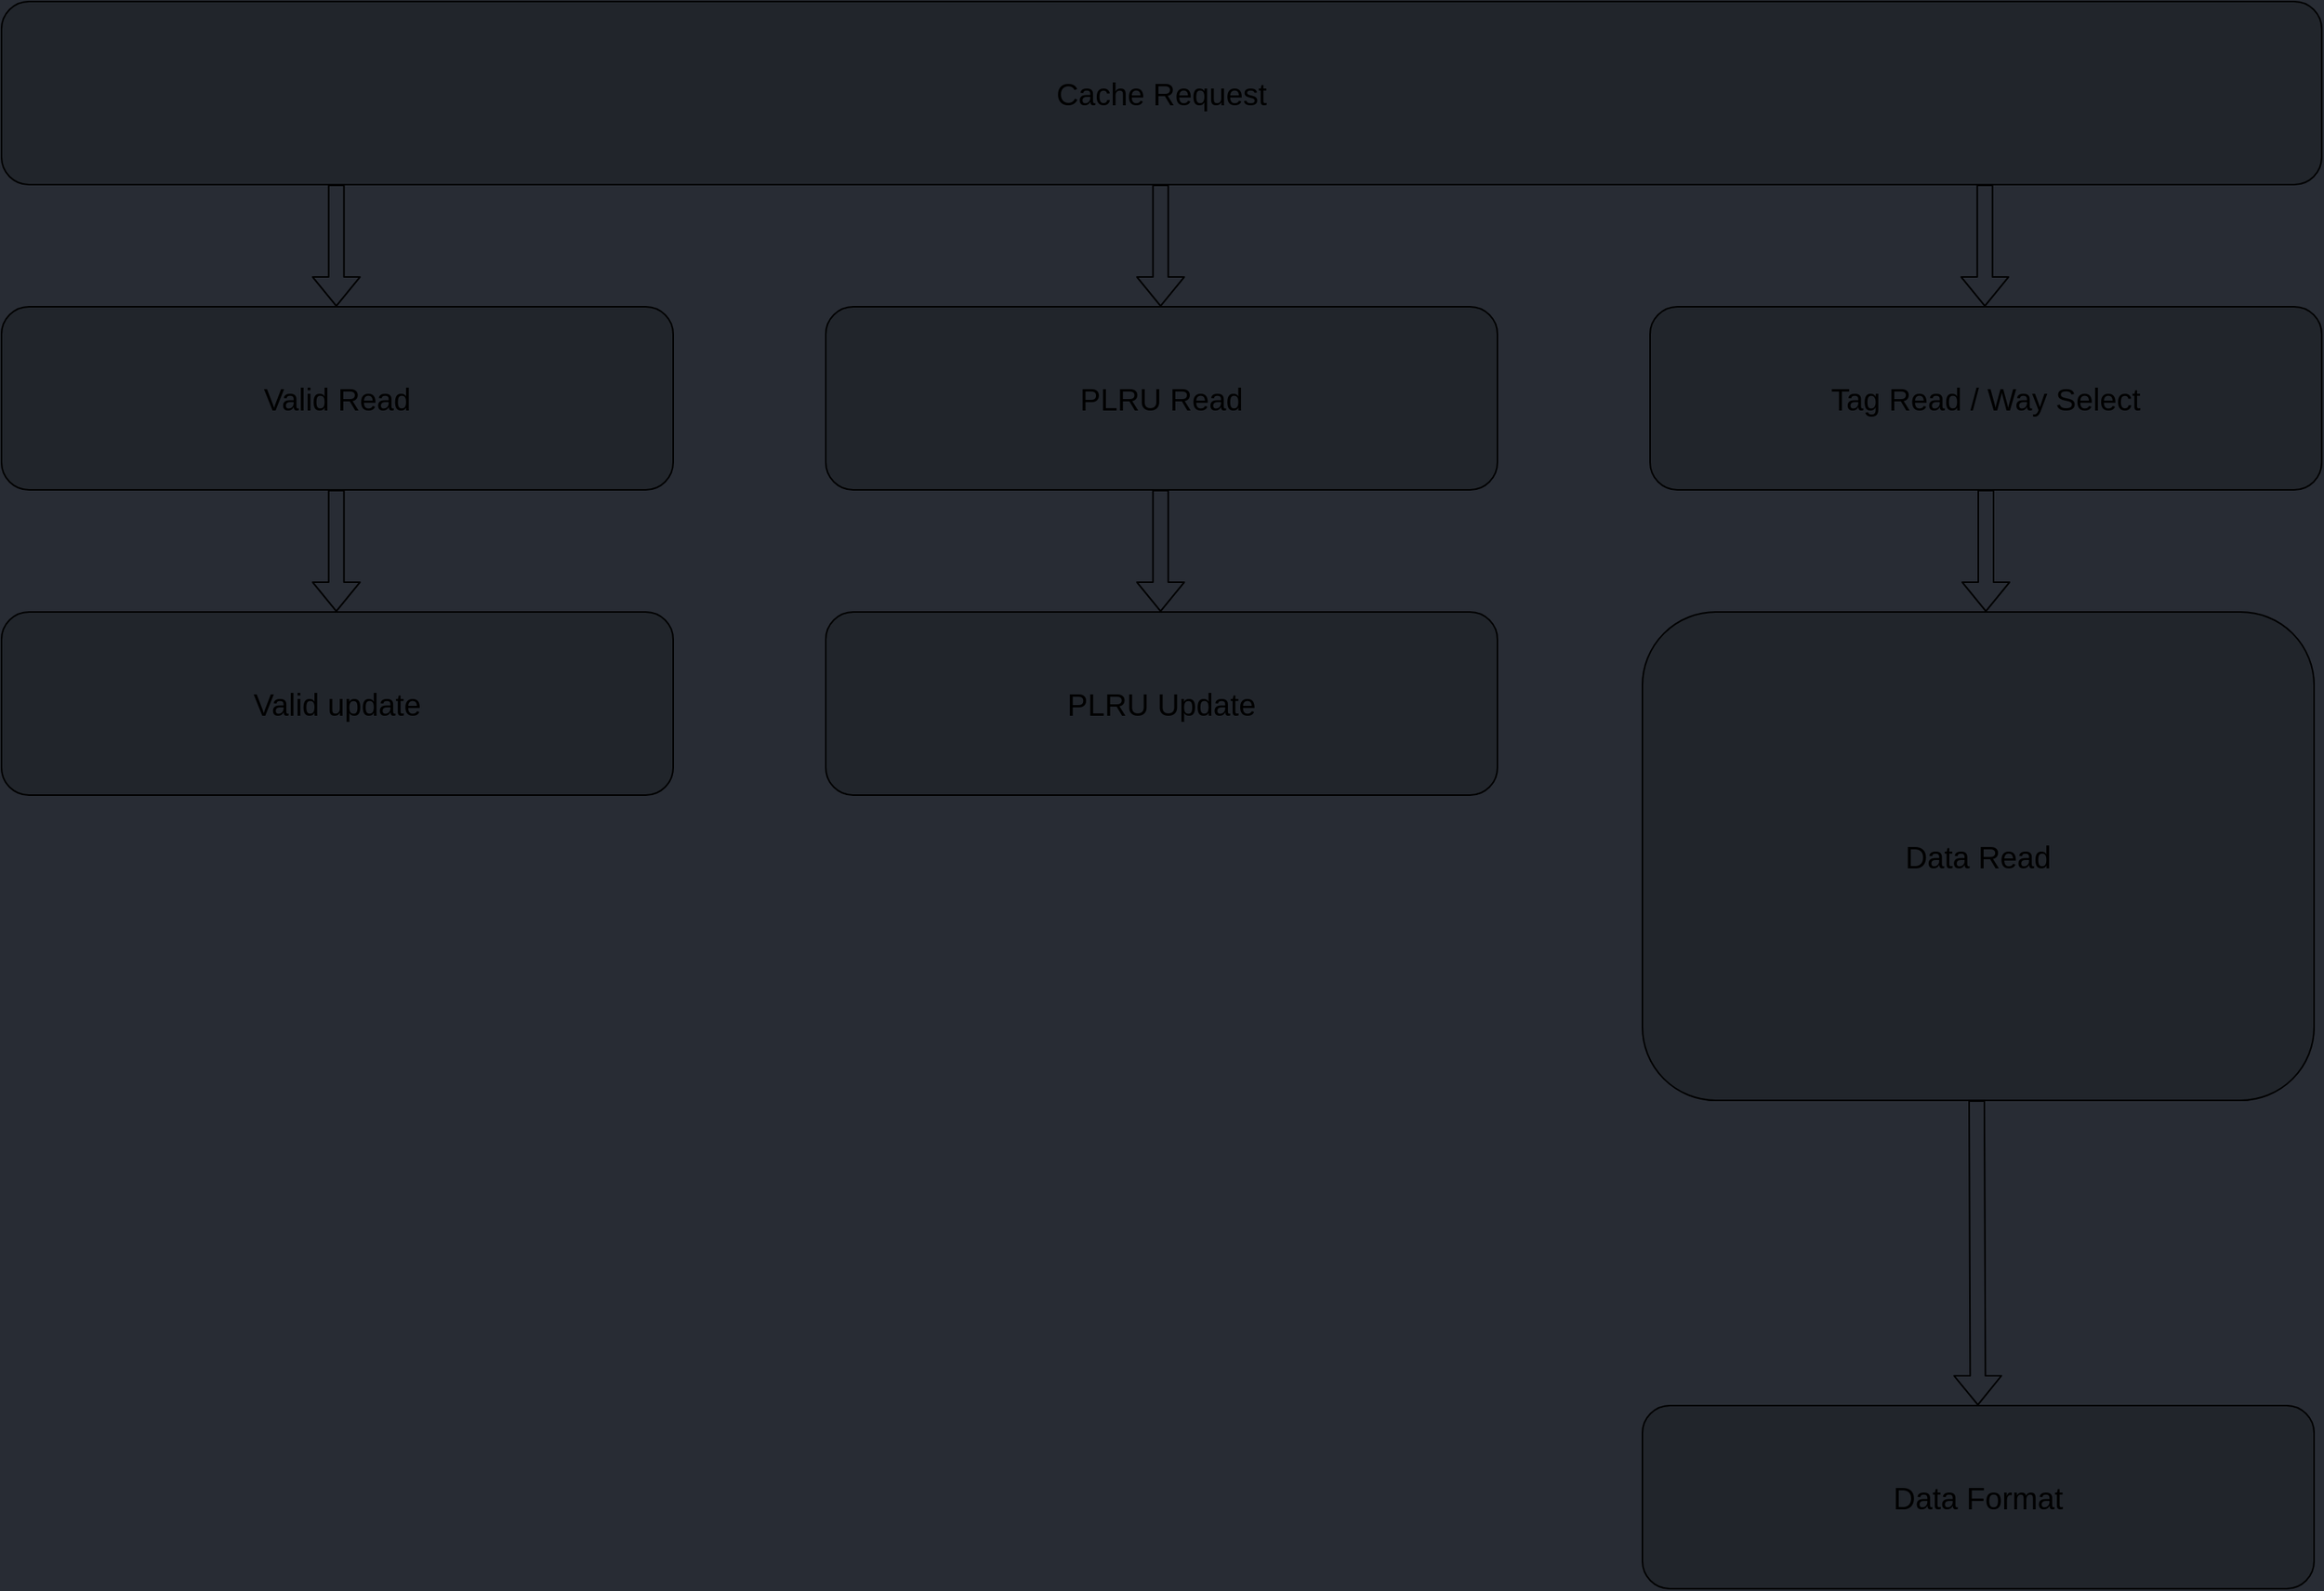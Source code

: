 <mxfile>
    <diagram id="t7Rv8EtEnfFgDJbUtH6x" name="Page-1">
        <mxGraphModel dx="3260" dy="2709" grid="1" gridSize="10" guides="1" tooltips="1" connect="1" arrows="1" fold="1" page="1" pageScale="1" pageWidth="850" pageHeight="1100" background="#282c34" math="0" shadow="0">
            <root>
                <mxCell id="0"/>
                <mxCell id="1" parent="0"/>
                <mxCell id="2" value="&lt;font style=&quot;font-size: 20px;&quot;&gt;Data Read&lt;/font&gt;" style="rounded=1;whiteSpace=wrap;html=1;fillColor=#21252b;" parent="1" vertex="1">
                    <mxGeometry x="75" y="280" width="440" height="320" as="geometry"/>
                </mxCell>
                <mxCell id="3" value="&lt;font style=&quot;font-size: 20px;&quot;&gt;Tag Read / Way Select&lt;/font&gt;" style="rounded=1;whiteSpace=wrap;html=1;fillColor=#21252b;" parent="1" vertex="1">
                    <mxGeometry x="80" y="80" width="440" height="120" as="geometry"/>
                </mxCell>
                <mxCell id="7" value="&lt;font style=&quot;font-size: 20px;&quot;&gt;Data Format&lt;/font&gt;" style="rounded=1;whiteSpace=wrap;html=1;fillColor=#21252b;" parent="1" vertex="1">
                    <mxGeometry x="75" y="800" width="440" height="120" as="geometry"/>
                </mxCell>
                <mxCell id="8" value="" style="shape=flexArrow;endArrow=classic;html=1;fontSize=20;exitX=0.5;exitY=1;exitDx=0;exitDy=0;entryX=0.5;entryY=0;entryDx=0;entryDy=0;" parent="1" source="3" edge="1">
                    <mxGeometry width="50" height="50" relative="1" as="geometry">
                        <mxPoint x="-20" y="260" as="sourcePoint"/>
                        <mxPoint x="300" y="280.0" as="targetPoint"/>
                    </mxGeometry>
                </mxCell>
                <mxCell id="9" value="" style="shape=flexArrow;endArrow=classic;html=1;fontSize=20;" parent="1" target="7" edge="1">
                    <mxGeometry width="50" height="50" relative="1" as="geometry">
                        <mxPoint x="294" y="600" as="sourcePoint"/>
                        <mxPoint x="294.47" y="610" as="targetPoint"/>
                    </mxGeometry>
                </mxCell>
                <mxCell id="10" value="&lt;font style=&quot;font-size: 20px;&quot;&gt;PLRU Read&lt;/font&gt;" style="rounded=1;whiteSpace=wrap;html=1;fillColor=#21252b;" parent="1" vertex="1">
                    <mxGeometry x="-460" y="80" width="440" height="120" as="geometry"/>
                </mxCell>
                <mxCell id="11" value="" style="shape=flexArrow;endArrow=classic;html=1;fontSize=20;exitX=0.5;exitY=1;exitDx=0;exitDy=0;entryX=0.5;entryY=0;entryDx=0;entryDy=0;" parent="1" edge="1">
                    <mxGeometry width="50" height="50" relative="1" as="geometry">
                        <mxPoint x="299.33" as="sourcePoint"/>
                        <mxPoint x="299.33" y="80.0" as="targetPoint"/>
                    </mxGeometry>
                </mxCell>
                <mxCell id="12" value="&lt;font style=&quot;font-size: 20px;&quot;&gt;Cache Request&lt;/font&gt;" style="rounded=1;whiteSpace=wrap;html=1;fillColor=#21252b;" parent="1" vertex="1">
                    <mxGeometry x="-1000" y="-120" width="1520" height="120" as="geometry"/>
                </mxCell>
                <mxCell id="13" value="" style="shape=flexArrow;endArrow=classic;html=1;fontSize=20;exitX=0.5;exitY=1;exitDx=0;exitDy=0;entryX=0.5;entryY=0;entryDx=0;entryDy=0;" parent="1" edge="1">
                    <mxGeometry width="50" height="50" relative="1" as="geometry">
                        <mxPoint x="-240.67" as="sourcePoint"/>
                        <mxPoint x="-240.67" y="80" as="targetPoint"/>
                    </mxGeometry>
                </mxCell>
                <mxCell id="14" value="&lt;font style=&quot;font-size: 20px;&quot;&gt;Valid Read&lt;/font&gt;" style="rounded=1;whiteSpace=wrap;html=1;fillColor=#21252b;" parent="1" vertex="1">
                    <mxGeometry x="-1000" y="80" width="440" height="120" as="geometry"/>
                </mxCell>
                <mxCell id="15" value="" style="shape=flexArrow;endArrow=classic;html=1;fontSize=20;exitX=0.5;exitY=1;exitDx=0;exitDy=0;entryX=0.5;entryY=0;entryDx=0;entryDy=0;" parent="1" edge="1">
                    <mxGeometry width="50" height="50" relative="1" as="geometry">
                        <mxPoint x="-780.67" as="sourcePoint"/>
                        <mxPoint x="-780.67" y="80" as="targetPoint"/>
                    </mxGeometry>
                </mxCell>
                <mxCell id="16" value="&lt;font style=&quot;font-size: 20px;&quot;&gt;PLRU Update&lt;/font&gt;" style="rounded=1;whiteSpace=wrap;html=1;fillColor=#21252b;" parent="1" vertex="1">
                    <mxGeometry x="-460" y="280" width="440" height="120" as="geometry"/>
                </mxCell>
                <mxCell id="17" value="" style="shape=flexArrow;endArrow=classic;html=1;fontSize=20;exitX=0.5;exitY=1;exitDx=0;exitDy=0;entryX=0.5;entryY=0;entryDx=0;entryDy=0;" parent="1" edge="1">
                    <mxGeometry width="50" height="50" relative="1" as="geometry">
                        <mxPoint x="-240.67" y="200.0" as="sourcePoint"/>
                        <mxPoint x="-240.67" y="280.0" as="targetPoint"/>
                    </mxGeometry>
                </mxCell>
                <mxCell id="18" value="&lt;font style=&quot;font-size: 20px;&quot;&gt;Valid update&lt;/font&gt;" style="rounded=1;whiteSpace=wrap;html=1;fillColor=#21252b;" parent="1" vertex="1">
                    <mxGeometry x="-1000" y="280" width="440" height="120" as="geometry"/>
                </mxCell>
                <mxCell id="19" value="" style="shape=flexArrow;endArrow=classic;html=1;fontSize=20;exitX=0.5;exitY=1;exitDx=0;exitDy=0;entryX=0.5;entryY=0;entryDx=0;entryDy=0;" parent="1" edge="1">
                    <mxGeometry width="50" height="50" relative="1" as="geometry">
                        <mxPoint x="-780.67" y="200.0" as="sourcePoint"/>
                        <mxPoint x="-780.67" y="280" as="targetPoint"/>
                    </mxGeometry>
                </mxCell>
            </root>
        </mxGraphModel>
    </diagram>
</mxfile>